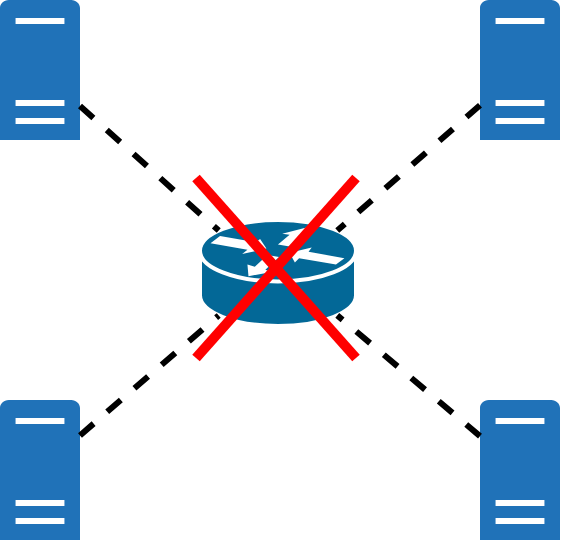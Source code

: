 <mxfile version="18.0.1" type="device"><diagram id="FvRg6FphNz4IoE_IfOR3" name="Page-1"><mxGraphModel dx="549" dy="312" grid="1" gridSize="10" guides="1" tooltips="1" connect="1" arrows="1" fold="1" page="1" pageScale="1" pageWidth="827" pageHeight="1169" math="0" shadow="0"><root><mxCell id="0"/><mxCell id="1" parent="0"/><mxCell id="uQVtw3qTkzzX6wbQ21yU-1" value="" style="shape=mxgraph.cisco.routers.router;html=1;pointerEvents=1;dashed=0;fillColor=#036897;strokeColor=#ffffff;strokeWidth=2;verticalLabelPosition=bottom;verticalAlign=top;align=center;outlineConnect=0;" vertex="1" parent="1"><mxGeometry x="360" y="210" width="78" height="53" as="geometry"/></mxCell><mxCell id="uQVtw3qTkzzX6wbQ21yU-2" value="" style="sketch=0;pointerEvents=1;shadow=0;dashed=0;html=1;strokeColor=none;labelPosition=center;verticalLabelPosition=bottom;verticalAlign=top;outlineConnect=0;align=center;shape=mxgraph.office.servers.physical_host;fillColor=#2072B8;" vertex="1" parent="1"><mxGeometry x="260" y="100" width="40" height="70" as="geometry"/></mxCell><mxCell id="uQVtw3qTkzzX6wbQ21yU-3" value="" style="sketch=0;pointerEvents=1;shadow=0;dashed=0;html=1;strokeColor=none;labelPosition=center;verticalLabelPosition=bottom;verticalAlign=top;outlineConnect=0;align=center;shape=mxgraph.office.servers.physical_host;fillColor=#2072B8;" vertex="1" parent="1"><mxGeometry x="260" y="300" width="40" height="70" as="geometry"/></mxCell><mxCell id="uQVtw3qTkzzX6wbQ21yU-4" value="" style="sketch=0;pointerEvents=1;shadow=0;dashed=0;html=1;strokeColor=none;labelPosition=center;verticalLabelPosition=bottom;verticalAlign=top;outlineConnect=0;align=center;shape=mxgraph.office.servers.physical_host;fillColor=#2072B8;" vertex="1" parent="1"><mxGeometry x="500" y="300" width="40" height="70" as="geometry"/></mxCell><mxCell id="uQVtw3qTkzzX6wbQ21yU-5" value="" style="sketch=0;pointerEvents=1;shadow=0;dashed=0;html=1;strokeColor=none;labelPosition=center;verticalLabelPosition=bottom;verticalAlign=top;outlineConnect=0;align=center;shape=mxgraph.office.servers.physical_host;fillColor=#2072B8;" vertex="1" parent="1"><mxGeometry x="500" y="100" width="40" height="70" as="geometry"/></mxCell><mxCell id="uQVtw3qTkzzX6wbQ21yU-7" value="" style="endArrow=none;html=1;rounded=0;strokeWidth=3;entryX=0.88;entryY=0.9;entryDx=0;entryDy=0;entryPerimeter=0;dashed=1;" edge="1" parent="1" source="uQVtw3qTkzzX6wbQ21yU-4" target="uQVtw3qTkzzX6wbQ21yU-1"><mxGeometry width="50" height="50" relative="1" as="geometry"><mxPoint x="275" y="280" as="sourcePoint"/><mxPoint x="325" y="230" as="targetPoint"/></mxGeometry></mxCell><mxCell id="uQVtw3qTkzzX6wbQ21yU-8" value="" style="endArrow=none;html=1;rounded=0;strokeWidth=3;entryX=0.88;entryY=0.1;entryDx=0;entryDy=0;entryPerimeter=0;dashed=1;" edge="1" parent="1" source="uQVtw3qTkzzX6wbQ21yU-5" target="uQVtw3qTkzzX6wbQ21yU-1"><mxGeometry width="50" height="50" relative="1" as="geometry"><mxPoint x="285" y="290" as="sourcePoint"/><mxPoint x="335" y="240" as="targetPoint"/></mxGeometry></mxCell><mxCell id="uQVtw3qTkzzX6wbQ21yU-9" value="" style="endArrow=none;html=1;rounded=0;strokeWidth=3;entryX=0.12;entryY=0.1;entryDx=0;entryDy=0;entryPerimeter=0;dashed=1;" edge="1" parent="1" source="uQVtw3qTkzzX6wbQ21yU-2" target="uQVtw3qTkzzX6wbQ21yU-1"><mxGeometry width="50" height="50" relative="1" as="geometry"><mxPoint x="295" y="300" as="sourcePoint"/><mxPoint x="345" y="250" as="targetPoint"/></mxGeometry></mxCell><mxCell id="uQVtw3qTkzzX6wbQ21yU-10" value="" style="endArrow=none;html=1;rounded=0;strokeWidth=3;entryX=0.12;entryY=0.9;entryDx=0;entryDy=0;entryPerimeter=0;dashed=1;" edge="1" parent="1" source="uQVtw3qTkzzX6wbQ21yU-3" target="uQVtw3qTkzzX6wbQ21yU-1"><mxGeometry width="50" height="50" relative="1" as="geometry"><mxPoint x="305" y="310" as="sourcePoint"/><mxPoint x="355" y="260" as="targetPoint"/></mxGeometry></mxCell><mxCell id="uQVtw3qTkzzX6wbQ21yU-11" value="" style="endArrow=none;html=1;rounded=0;strokeWidth=5;fillColor=#f8cecc;strokeColor=#FF0000;" edge="1" parent="1"><mxGeometry width="50" height="50" relative="1" as="geometry"><mxPoint x="358" y="279" as="sourcePoint"/><mxPoint x="438" y="189" as="targetPoint"/></mxGeometry></mxCell><mxCell id="uQVtw3qTkzzX6wbQ21yU-12" value="" style="endArrow=none;html=1;rounded=0;strokeWidth=5;fillColor=#f8cecc;strokeColor=#FF0000;" edge="1" parent="1"><mxGeometry width="50" height="50" relative="1" as="geometry"><mxPoint x="358" y="189" as="sourcePoint"/><mxPoint x="438" y="279" as="targetPoint"/></mxGeometry></mxCell></root></mxGraphModel></diagram></mxfile>